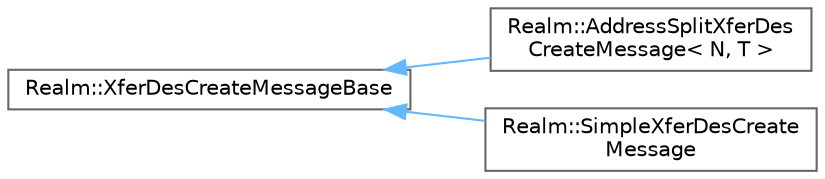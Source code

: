 digraph "Graphical Class Hierarchy"
{
 // LATEX_PDF_SIZE
  bgcolor="transparent";
  edge [fontname=Helvetica,fontsize=10,labelfontname=Helvetica,labelfontsize=10];
  node [fontname=Helvetica,fontsize=10,shape=box,height=0.2,width=0.4];
  rankdir="LR";
  Node0 [id="Node000000",label="Realm::XferDesCreateMessageBase",height=0.2,width=0.4,color="grey40", fillcolor="white", style="filled",URL="$structRealm_1_1XferDesCreateMessageBase.html",tooltip=" "];
  Node0 -> Node1 [id="edge365_Node000000_Node000001",dir="back",color="steelblue1",style="solid",tooltip=" "];
  Node1 [id="Node000001",label="Realm::AddressSplitXferDes\lCreateMessage\< N, T \>",height=0.2,width=0.4,color="grey40", fillcolor="white", style="filled",URL="$structRealm_1_1AddressSplitXferDesCreateMessage.html",tooltip=" "];
  Node0 -> Node2 [id="edge366_Node000000_Node000002",dir="back",color="steelblue1",style="solid",tooltip=" "];
  Node2 [id="Node000002",label="Realm::SimpleXferDesCreate\lMessage",height=0.2,width=0.4,color="grey40", fillcolor="white", style="filled",URL="$structRealm_1_1SimpleXferDesCreateMessage.html",tooltip=" "];
}
